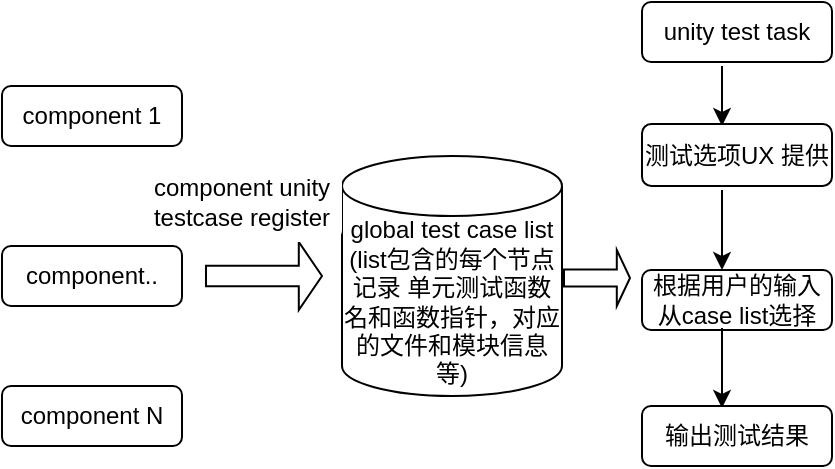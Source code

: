 <mxfile version="13.9.9" type="device"><diagram id="salG99OLcNIJ07GNhSjw" name="第 1 页"><mxGraphModel dx="1086" dy="637" grid="1" gridSize="10" guides="1" tooltips="1" connect="1" arrows="1" fold="1" page="1" pageScale="1" pageWidth="1169" pageHeight="827" math="0" shadow="0"><root><mxCell id="0"/><mxCell id="1" parent="0"/><mxCell id="wrakGyJDei4bk7UG5Djc-1" value="global test case list (list包含的每个节点 记录 单元测试函数名和函数指针，对应的文件和模块信息等)" style="shape=cylinder3;whiteSpace=wrap;html=1;boundedLbl=1;backgroundOutline=1;size=15;" vertex="1" parent="1"><mxGeometry x="450" y="115" width="110" height="120" as="geometry"/></mxCell><mxCell id="wrakGyJDei4bk7UG5Djc-2" value="component 1" style="rounded=1;whiteSpace=wrap;html=1;" vertex="1" parent="1"><mxGeometry x="280" y="80" width="90" height="30" as="geometry"/></mxCell><mxCell id="wrakGyJDei4bk7UG5Djc-3" value="component.." style="rounded=1;whiteSpace=wrap;html=1;" vertex="1" parent="1"><mxGeometry x="280" y="160" width="90" height="30" as="geometry"/></mxCell><mxCell id="wrakGyJDei4bk7UG5Djc-5" value="component N" style="rounded=1;whiteSpace=wrap;html=1;" vertex="1" parent="1"><mxGeometry x="280" y="230" width="90" height="30" as="geometry"/></mxCell><mxCell id="wrakGyJDei4bk7UG5Djc-6" value="" style="shape=singleArrow;whiteSpace=wrap;html=1;" vertex="1" parent="1"><mxGeometry x="382" y="158" width="58" height="34" as="geometry"/></mxCell><mxCell id="wrakGyJDei4bk7UG5Djc-7" value="component unity testcase register" style="rounded=1;whiteSpace=wrap;html=1;strokeColor=none;" vertex="1" parent="1"><mxGeometry x="350" y="118" width="100" height="40" as="geometry"/></mxCell><mxCell id="wrakGyJDei4bk7UG5Djc-9" value="unity test task" style="rounded=1;whiteSpace=wrap;html=1;" vertex="1" parent="1"><mxGeometry x="600" y="38" width="95" height="30" as="geometry"/></mxCell><mxCell id="wrakGyJDei4bk7UG5Djc-12" value="" style="endArrow=classic;html=1;" edge="1" parent="1"><mxGeometry width="50" height="50" relative="1" as="geometry"><mxPoint x="640" y="70" as="sourcePoint"/><mxPoint x="640" y="100" as="targetPoint"/></mxGeometry></mxCell><mxCell id="wrakGyJDei4bk7UG5Djc-13" value="测试选项UX 提供" style="rounded=1;whiteSpace=wrap;html=1;" vertex="1" parent="1"><mxGeometry x="600" y="99" width="95" height="31" as="geometry"/></mxCell><mxCell id="wrakGyJDei4bk7UG5Djc-15" value="根据用户的输入从case list选择" style="rounded=1;whiteSpace=wrap;html=1;" vertex="1" parent="1"><mxGeometry x="600" y="172" width="95" height="30" as="geometry"/></mxCell><mxCell id="wrakGyJDei4bk7UG5Djc-18" value="" style="endArrow=classic;html=1;" edge="1" parent="1"><mxGeometry width="50" height="50" relative="1" as="geometry"><mxPoint x="640" y="132" as="sourcePoint"/><mxPoint x="640" y="172" as="targetPoint"/></mxGeometry></mxCell><mxCell id="wrakGyJDei4bk7UG5Djc-19" value="" style="endArrow=classic;html=1;" edge="1" parent="1"><mxGeometry width="50" height="50" relative="1" as="geometry"><mxPoint x="640" y="201" as="sourcePoint"/><mxPoint x="640" y="241" as="targetPoint"/></mxGeometry></mxCell><mxCell id="wrakGyJDei4bk7UG5Djc-20" value="输出测试结果" style="rounded=1;whiteSpace=wrap;html=1;" vertex="1" parent="1"><mxGeometry x="600" y="240" width="95" height="30" as="geometry"/></mxCell><mxCell id="wrakGyJDei4bk7UG5Djc-22" value="" style="shape=singleArrow;whiteSpace=wrap;html=1;" vertex="1" parent="1"><mxGeometry x="561" y="162" width="33" height="28" as="geometry"/></mxCell></root></mxGraphModel></diagram></mxfile>